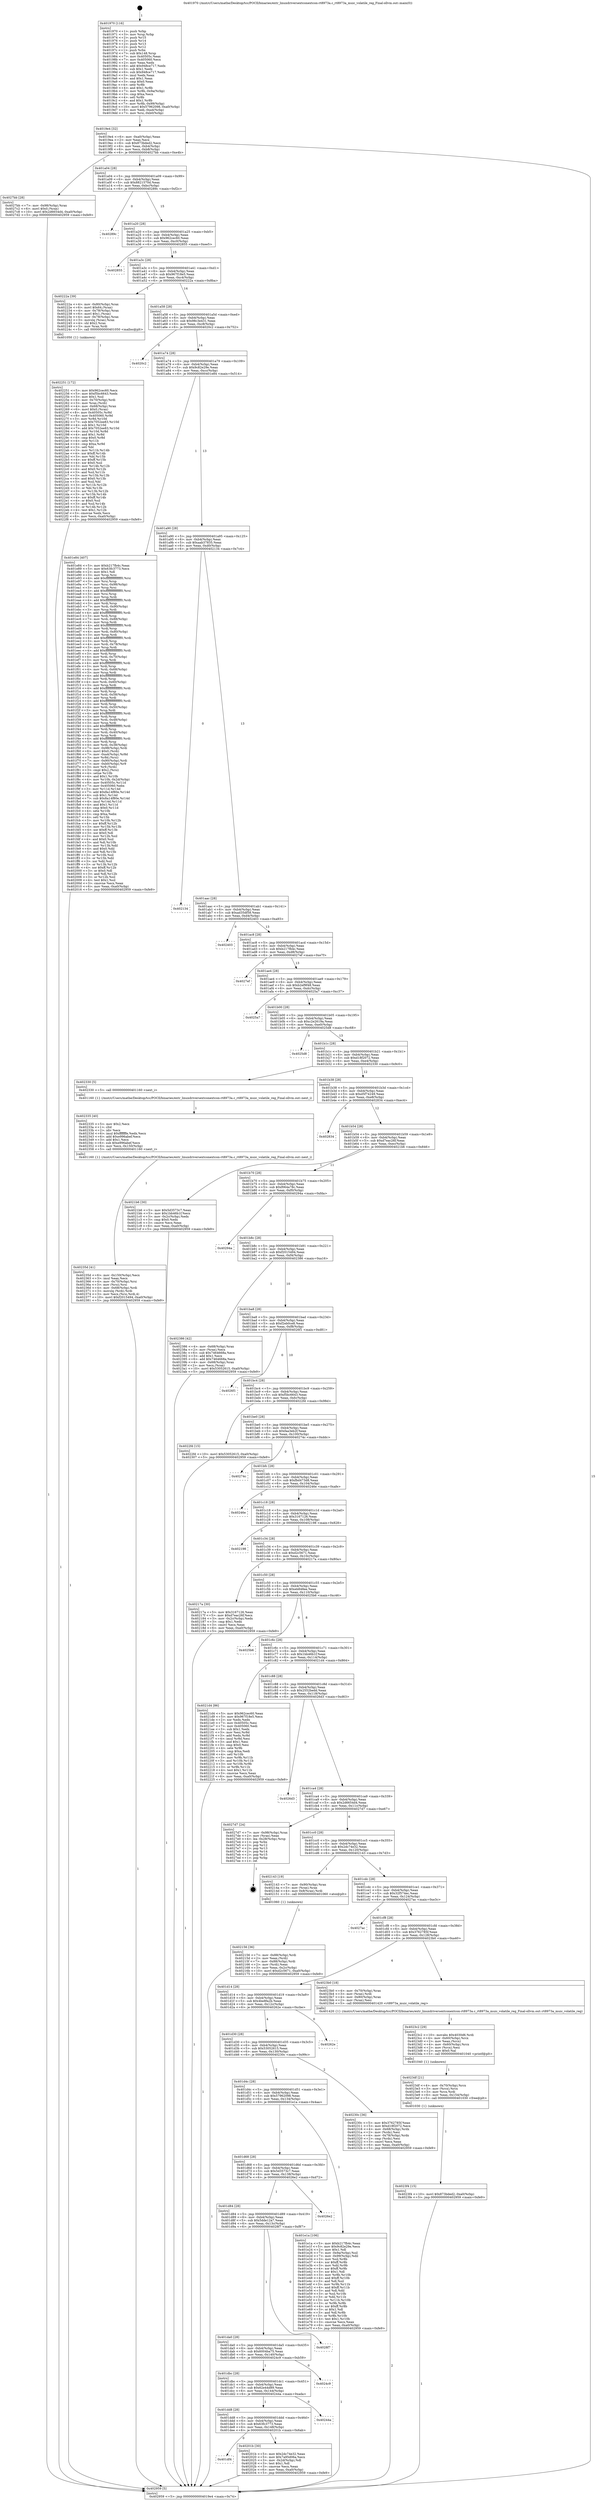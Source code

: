 digraph "0x401970" {
  label = "0x401970 (/mnt/c/Users/mathe/Desktop/tcc/POCII/binaries/extr_linuxdriversextconextcon-rt8973a.c_rt8973a_muic_volatile_reg_Final-ollvm.out::main(0))"
  labelloc = "t"
  node[shape=record]

  Entry [label="",width=0.3,height=0.3,shape=circle,fillcolor=black,style=filled]
  "0x4019e4" [label="{
     0x4019e4 [32]\l
     | [instrs]\l
     &nbsp;&nbsp;0x4019e4 \<+6\>: mov -0xa0(%rbp),%eax\l
     &nbsp;&nbsp;0x4019ea \<+2\>: mov %eax,%ecx\l
     &nbsp;&nbsp;0x4019ec \<+6\>: sub $0x873bded2,%ecx\l
     &nbsp;&nbsp;0x4019f2 \<+6\>: mov %eax,-0xb4(%rbp)\l
     &nbsp;&nbsp;0x4019f8 \<+6\>: mov %ecx,-0xb8(%rbp)\l
     &nbsp;&nbsp;0x4019fe \<+6\>: je 00000000004027bb \<main+0xe4b\>\l
  }"]
  "0x4027bb" [label="{
     0x4027bb [28]\l
     | [instrs]\l
     &nbsp;&nbsp;0x4027bb \<+7\>: mov -0x98(%rbp),%rax\l
     &nbsp;&nbsp;0x4027c2 \<+6\>: movl $0x0,(%rax)\l
     &nbsp;&nbsp;0x4027c8 \<+10\>: movl $0x2d6654d4,-0xa0(%rbp)\l
     &nbsp;&nbsp;0x4027d2 \<+5\>: jmp 0000000000402959 \<main+0xfe9\>\l
  }"]
  "0x401a04" [label="{
     0x401a04 [28]\l
     | [instrs]\l
     &nbsp;&nbsp;0x401a04 \<+5\>: jmp 0000000000401a09 \<main+0x99\>\l
     &nbsp;&nbsp;0x401a09 \<+6\>: mov -0xb4(%rbp),%eax\l
     &nbsp;&nbsp;0x401a0f \<+5\>: sub $0x8821570d,%eax\l
     &nbsp;&nbsp;0x401a14 \<+6\>: mov %eax,-0xbc(%rbp)\l
     &nbsp;&nbsp;0x401a1a \<+6\>: je 000000000040289c \<main+0xf2c\>\l
  }"]
  Exit [label="",width=0.3,height=0.3,shape=circle,fillcolor=black,style=filled,peripheries=2]
  "0x40289c" [label="{
     0x40289c\l
  }", style=dashed]
  "0x401a20" [label="{
     0x401a20 [28]\l
     | [instrs]\l
     &nbsp;&nbsp;0x401a20 \<+5\>: jmp 0000000000401a25 \<main+0xb5\>\l
     &nbsp;&nbsp;0x401a25 \<+6\>: mov -0xb4(%rbp),%eax\l
     &nbsp;&nbsp;0x401a2b \<+5\>: sub $0x962cec60,%eax\l
     &nbsp;&nbsp;0x401a30 \<+6\>: mov %eax,-0xc0(%rbp)\l
     &nbsp;&nbsp;0x401a36 \<+6\>: je 0000000000402855 \<main+0xee5\>\l
  }"]
  "0x4023f4" [label="{
     0x4023f4 [15]\l
     | [instrs]\l
     &nbsp;&nbsp;0x4023f4 \<+10\>: movl $0x873bded2,-0xa0(%rbp)\l
     &nbsp;&nbsp;0x4023fe \<+5\>: jmp 0000000000402959 \<main+0xfe9\>\l
  }"]
  "0x402855" [label="{
     0x402855\l
  }", style=dashed]
  "0x401a3c" [label="{
     0x401a3c [28]\l
     | [instrs]\l
     &nbsp;&nbsp;0x401a3c \<+5\>: jmp 0000000000401a41 \<main+0xd1\>\l
     &nbsp;&nbsp;0x401a41 \<+6\>: mov -0xb4(%rbp),%eax\l
     &nbsp;&nbsp;0x401a47 \<+5\>: sub $0x967f18e5,%eax\l
     &nbsp;&nbsp;0x401a4c \<+6\>: mov %eax,-0xc4(%rbp)\l
     &nbsp;&nbsp;0x401a52 \<+6\>: je 000000000040222a \<main+0x8ba\>\l
  }"]
  "0x4023df" [label="{
     0x4023df [21]\l
     | [instrs]\l
     &nbsp;&nbsp;0x4023df \<+4\>: mov -0x70(%rbp),%rcx\l
     &nbsp;&nbsp;0x4023e3 \<+3\>: mov (%rcx),%rcx\l
     &nbsp;&nbsp;0x4023e6 \<+3\>: mov %rcx,%rdi\l
     &nbsp;&nbsp;0x4023e9 \<+6\>: mov %eax,-0x154(%rbp)\l
     &nbsp;&nbsp;0x4023ef \<+5\>: call 0000000000401030 \<free@plt\>\l
     | [calls]\l
     &nbsp;&nbsp;0x401030 \{1\} (unknown)\l
  }"]
  "0x40222a" [label="{
     0x40222a [39]\l
     | [instrs]\l
     &nbsp;&nbsp;0x40222a \<+4\>: mov -0x80(%rbp),%rax\l
     &nbsp;&nbsp;0x40222e \<+6\>: movl $0x64,(%rax)\l
     &nbsp;&nbsp;0x402234 \<+4\>: mov -0x78(%rbp),%rax\l
     &nbsp;&nbsp;0x402238 \<+6\>: movl $0x1,(%rax)\l
     &nbsp;&nbsp;0x40223e \<+4\>: mov -0x78(%rbp),%rax\l
     &nbsp;&nbsp;0x402242 \<+3\>: movslq (%rax),%rax\l
     &nbsp;&nbsp;0x402245 \<+4\>: shl $0x2,%rax\l
     &nbsp;&nbsp;0x402249 \<+3\>: mov %rax,%rdi\l
     &nbsp;&nbsp;0x40224c \<+5\>: call 0000000000401050 \<malloc@plt\>\l
     | [calls]\l
     &nbsp;&nbsp;0x401050 \{1\} (unknown)\l
  }"]
  "0x401a58" [label="{
     0x401a58 [28]\l
     | [instrs]\l
     &nbsp;&nbsp;0x401a58 \<+5\>: jmp 0000000000401a5d \<main+0xed\>\l
     &nbsp;&nbsp;0x401a5d \<+6\>: mov -0xb4(%rbp),%eax\l
     &nbsp;&nbsp;0x401a63 \<+5\>: sub $0x98c3e431,%eax\l
     &nbsp;&nbsp;0x401a68 \<+6\>: mov %eax,-0xc8(%rbp)\l
     &nbsp;&nbsp;0x401a6e \<+6\>: je 00000000004020c2 \<main+0x752\>\l
  }"]
  "0x4023c2" [label="{
     0x4023c2 [29]\l
     | [instrs]\l
     &nbsp;&nbsp;0x4023c2 \<+10\>: movabs $0x4030d6,%rdi\l
     &nbsp;&nbsp;0x4023cc \<+4\>: mov -0x60(%rbp),%rcx\l
     &nbsp;&nbsp;0x4023d0 \<+2\>: mov %eax,(%rcx)\l
     &nbsp;&nbsp;0x4023d2 \<+4\>: mov -0x60(%rbp),%rcx\l
     &nbsp;&nbsp;0x4023d6 \<+2\>: mov (%rcx),%esi\l
     &nbsp;&nbsp;0x4023d8 \<+2\>: mov $0x0,%al\l
     &nbsp;&nbsp;0x4023da \<+5\>: call 0000000000401040 \<printf@plt\>\l
     | [calls]\l
     &nbsp;&nbsp;0x401040 \{1\} (unknown)\l
  }"]
  "0x4020c2" [label="{
     0x4020c2\l
  }", style=dashed]
  "0x401a74" [label="{
     0x401a74 [28]\l
     | [instrs]\l
     &nbsp;&nbsp;0x401a74 \<+5\>: jmp 0000000000401a79 \<main+0x109\>\l
     &nbsp;&nbsp;0x401a79 \<+6\>: mov -0xb4(%rbp),%eax\l
     &nbsp;&nbsp;0x401a7f \<+5\>: sub $0x9c82e29e,%eax\l
     &nbsp;&nbsp;0x401a84 \<+6\>: mov %eax,-0xcc(%rbp)\l
     &nbsp;&nbsp;0x401a8a \<+6\>: je 0000000000401e84 \<main+0x514\>\l
  }"]
  "0x40235d" [label="{
     0x40235d [41]\l
     | [instrs]\l
     &nbsp;&nbsp;0x40235d \<+6\>: mov -0x150(%rbp),%ecx\l
     &nbsp;&nbsp;0x402363 \<+3\>: imul %eax,%ecx\l
     &nbsp;&nbsp;0x402366 \<+4\>: mov -0x70(%rbp),%rsi\l
     &nbsp;&nbsp;0x40236a \<+3\>: mov (%rsi),%rsi\l
     &nbsp;&nbsp;0x40236d \<+4\>: mov -0x68(%rbp),%rdi\l
     &nbsp;&nbsp;0x402371 \<+3\>: movslq (%rdi),%rdi\l
     &nbsp;&nbsp;0x402374 \<+3\>: mov %ecx,(%rsi,%rdi,4)\l
     &nbsp;&nbsp;0x402377 \<+10\>: movl $0xf2015494,-0xa0(%rbp)\l
     &nbsp;&nbsp;0x402381 \<+5\>: jmp 0000000000402959 \<main+0xfe9\>\l
  }"]
  "0x401e84" [label="{
     0x401e84 [407]\l
     | [instrs]\l
     &nbsp;&nbsp;0x401e84 \<+5\>: mov $0xb217fb4c,%eax\l
     &nbsp;&nbsp;0x401e89 \<+5\>: mov $0x63fc3773,%ecx\l
     &nbsp;&nbsp;0x401e8e \<+2\>: mov $0x1,%dl\l
     &nbsp;&nbsp;0x401e90 \<+3\>: mov %rsp,%rsi\l
     &nbsp;&nbsp;0x401e93 \<+4\>: add $0xfffffffffffffff0,%rsi\l
     &nbsp;&nbsp;0x401e97 \<+3\>: mov %rsi,%rsp\l
     &nbsp;&nbsp;0x401e9a \<+7\>: mov %rsi,-0x98(%rbp)\l
     &nbsp;&nbsp;0x401ea1 \<+3\>: mov %rsp,%rsi\l
     &nbsp;&nbsp;0x401ea4 \<+4\>: add $0xfffffffffffffff0,%rsi\l
     &nbsp;&nbsp;0x401ea8 \<+3\>: mov %rsi,%rsp\l
     &nbsp;&nbsp;0x401eab \<+3\>: mov %rsp,%rdi\l
     &nbsp;&nbsp;0x401eae \<+4\>: add $0xfffffffffffffff0,%rdi\l
     &nbsp;&nbsp;0x401eb2 \<+3\>: mov %rdi,%rsp\l
     &nbsp;&nbsp;0x401eb5 \<+7\>: mov %rdi,-0x90(%rbp)\l
     &nbsp;&nbsp;0x401ebc \<+3\>: mov %rsp,%rdi\l
     &nbsp;&nbsp;0x401ebf \<+4\>: add $0xfffffffffffffff0,%rdi\l
     &nbsp;&nbsp;0x401ec3 \<+3\>: mov %rdi,%rsp\l
     &nbsp;&nbsp;0x401ec6 \<+7\>: mov %rdi,-0x88(%rbp)\l
     &nbsp;&nbsp;0x401ecd \<+3\>: mov %rsp,%rdi\l
     &nbsp;&nbsp;0x401ed0 \<+4\>: add $0xfffffffffffffff0,%rdi\l
     &nbsp;&nbsp;0x401ed4 \<+3\>: mov %rdi,%rsp\l
     &nbsp;&nbsp;0x401ed7 \<+4\>: mov %rdi,-0x80(%rbp)\l
     &nbsp;&nbsp;0x401edb \<+3\>: mov %rsp,%rdi\l
     &nbsp;&nbsp;0x401ede \<+4\>: add $0xfffffffffffffff0,%rdi\l
     &nbsp;&nbsp;0x401ee2 \<+3\>: mov %rdi,%rsp\l
     &nbsp;&nbsp;0x401ee5 \<+4\>: mov %rdi,-0x78(%rbp)\l
     &nbsp;&nbsp;0x401ee9 \<+3\>: mov %rsp,%rdi\l
     &nbsp;&nbsp;0x401eec \<+4\>: add $0xfffffffffffffff0,%rdi\l
     &nbsp;&nbsp;0x401ef0 \<+3\>: mov %rdi,%rsp\l
     &nbsp;&nbsp;0x401ef3 \<+4\>: mov %rdi,-0x70(%rbp)\l
     &nbsp;&nbsp;0x401ef7 \<+3\>: mov %rsp,%rdi\l
     &nbsp;&nbsp;0x401efa \<+4\>: add $0xfffffffffffffff0,%rdi\l
     &nbsp;&nbsp;0x401efe \<+3\>: mov %rdi,%rsp\l
     &nbsp;&nbsp;0x401f01 \<+4\>: mov %rdi,-0x68(%rbp)\l
     &nbsp;&nbsp;0x401f05 \<+3\>: mov %rsp,%rdi\l
     &nbsp;&nbsp;0x401f08 \<+4\>: add $0xfffffffffffffff0,%rdi\l
     &nbsp;&nbsp;0x401f0c \<+3\>: mov %rdi,%rsp\l
     &nbsp;&nbsp;0x401f0f \<+4\>: mov %rdi,-0x60(%rbp)\l
     &nbsp;&nbsp;0x401f13 \<+3\>: mov %rsp,%rdi\l
     &nbsp;&nbsp;0x401f16 \<+4\>: add $0xfffffffffffffff0,%rdi\l
     &nbsp;&nbsp;0x401f1a \<+3\>: mov %rdi,%rsp\l
     &nbsp;&nbsp;0x401f1d \<+4\>: mov %rdi,-0x58(%rbp)\l
     &nbsp;&nbsp;0x401f21 \<+3\>: mov %rsp,%rdi\l
     &nbsp;&nbsp;0x401f24 \<+4\>: add $0xfffffffffffffff0,%rdi\l
     &nbsp;&nbsp;0x401f28 \<+3\>: mov %rdi,%rsp\l
     &nbsp;&nbsp;0x401f2b \<+4\>: mov %rdi,-0x50(%rbp)\l
     &nbsp;&nbsp;0x401f2f \<+3\>: mov %rsp,%rdi\l
     &nbsp;&nbsp;0x401f32 \<+4\>: add $0xfffffffffffffff0,%rdi\l
     &nbsp;&nbsp;0x401f36 \<+3\>: mov %rdi,%rsp\l
     &nbsp;&nbsp;0x401f39 \<+4\>: mov %rdi,-0x48(%rbp)\l
     &nbsp;&nbsp;0x401f3d \<+3\>: mov %rsp,%rdi\l
     &nbsp;&nbsp;0x401f40 \<+4\>: add $0xfffffffffffffff0,%rdi\l
     &nbsp;&nbsp;0x401f44 \<+3\>: mov %rdi,%rsp\l
     &nbsp;&nbsp;0x401f47 \<+4\>: mov %rdi,-0x40(%rbp)\l
     &nbsp;&nbsp;0x401f4b \<+3\>: mov %rsp,%rdi\l
     &nbsp;&nbsp;0x401f4e \<+4\>: add $0xfffffffffffffff0,%rdi\l
     &nbsp;&nbsp;0x401f52 \<+3\>: mov %rdi,%rsp\l
     &nbsp;&nbsp;0x401f55 \<+4\>: mov %rdi,-0x38(%rbp)\l
     &nbsp;&nbsp;0x401f59 \<+7\>: mov -0x98(%rbp),%rdi\l
     &nbsp;&nbsp;0x401f60 \<+6\>: movl $0x0,(%rdi)\l
     &nbsp;&nbsp;0x401f66 \<+7\>: mov -0xa4(%rbp),%r8d\l
     &nbsp;&nbsp;0x401f6d \<+3\>: mov %r8d,(%rsi)\l
     &nbsp;&nbsp;0x401f70 \<+7\>: mov -0x90(%rbp),%rdi\l
     &nbsp;&nbsp;0x401f77 \<+7\>: mov -0xb0(%rbp),%r9\l
     &nbsp;&nbsp;0x401f7e \<+3\>: mov %r9,(%rdi)\l
     &nbsp;&nbsp;0x401f81 \<+3\>: cmpl $0x2,(%rsi)\l
     &nbsp;&nbsp;0x401f84 \<+4\>: setne %r10b\l
     &nbsp;&nbsp;0x401f88 \<+4\>: and $0x1,%r10b\l
     &nbsp;&nbsp;0x401f8c \<+4\>: mov %r10b,-0x2d(%rbp)\l
     &nbsp;&nbsp;0x401f90 \<+8\>: mov 0x40505c,%r11d\l
     &nbsp;&nbsp;0x401f98 \<+7\>: mov 0x405060,%ebx\l
     &nbsp;&nbsp;0x401f9f \<+3\>: mov %r11d,%r14d\l
     &nbsp;&nbsp;0x401fa2 \<+7\>: add $0x8a14f80e,%r14d\l
     &nbsp;&nbsp;0x401fa9 \<+4\>: sub $0x1,%r14d\l
     &nbsp;&nbsp;0x401fad \<+7\>: sub $0x8a14f80e,%r14d\l
     &nbsp;&nbsp;0x401fb4 \<+4\>: imul %r14d,%r11d\l
     &nbsp;&nbsp;0x401fb8 \<+4\>: and $0x1,%r11d\l
     &nbsp;&nbsp;0x401fbc \<+4\>: cmp $0x0,%r11d\l
     &nbsp;&nbsp;0x401fc0 \<+4\>: sete %r10b\l
     &nbsp;&nbsp;0x401fc4 \<+3\>: cmp $0xa,%ebx\l
     &nbsp;&nbsp;0x401fc7 \<+4\>: setl %r15b\l
     &nbsp;&nbsp;0x401fcb \<+3\>: mov %r10b,%r12b\l
     &nbsp;&nbsp;0x401fce \<+4\>: xor $0xff,%r12b\l
     &nbsp;&nbsp;0x401fd2 \<+3\>: mov %r15b,%r13b\l
     &nbsp;&nbsp;0x401fd5 \<+4\>: xor $0xff,%r13b\l
     &nbsp;&nbsp;0x401fd9 \<+3\>: xor $0x0,%dl\l
     &nbsp;&nbsp;0x401fdc \<+3\>: mov %r12b,%sil\l
     &nbsp;&nbsp;0x401fdf \<+4\>: and $0x0,%sil\l
     &nbsp;&nbsp;0x401fe3 \<+3\>: and %dl,%r10b\l
     &nbsp;&nbsp;0x401fe6 \<+3\>: mov %r13b,%dil\l
     &nbsp;&nbsp;0x401fe9 \<+4\>: and $0x0,%dil\l
     &nbsp;&nbsp;0x401fed \<+3\>: and %dl,%r15b\l
     &nbsp;&nbsp;0x401ff0 \<+3\>: or %r10b,%sil\l
     &nbsp;&nbsp;0x401ff3 \<+3\>: or %r15b,%dil\l
     &nbsp;&nbsp;0x401ff6 \<+3\>: xor %dil,%sil\l
     &nbsp;&nbsp;0x401ff9 \<+3\>: or %r13b,%r12b\l
     &nbsp;&nbsp;0x401ffc \<+4\>: xor $0xff,%r12b\l
     &nbsp;&nbsp;0x402000 \<+3\>: or $0x0,%dl\l
     &nbsp;&nbsp;0x402003 \<+3\>: and %dl,%r12b\l
     &nbsp;&nbsp;0x402006 \<+3\>: or %r12b,%sil\l
     &nbsp;&nbsp;0x402009 \<+4\>: test $0x1,%sil\l
     &nbsp;&nbsp;0x40200d \<+3\>: cmovne %ecx,%eax\l
     &nbsp;&nbsp;0x402010 \<+6\>: mov %eax,-0xa0(%rbp)\l
     &nbsp;&nbsp;0x402016 \<+5\>: jmp 0000000000402959 \<main+0xfe9\>\l
  }"]
  "0x401a90" [label="{
     0x401a90 [28]\l
     | [instrs]\l
     &nbsp;&nbsp;0x401a90 \<+5\>: jmp 0000000000401a95 \<main+0x125\>\l
     &nbsp;&nbsp;0x401a95 \<+6\>: mov -0xb4(%rbp),%eax\l
     &nbsp;&nbsp;0x401a9b \<+5\>: sub $0xaab37835,%eax\l
     &nbsp;&nbsp;0x401aa0 \<+6\>: mov %eax,-0xd0(%rbp)\l
     &nbsp;&nbsp;0x401aa6 \<+6\>: je 0000000000402134 \<main+0x7c4\>\l
  }"]
  "0x402335" [label="{
     0x402335 [40]\l
     | [instrs]\l
     &nbsp;&nbsp;0x402335 \<+5\>: mov $0x2,%ecx\l
     &nbsp;&nbsp;0x40233a \<+1\>: cltd\l
     &nbsp;&nbsp;0x40233b \<+2\>: idiv %ecx\l
     &nbsp;&nbsp;0x40233d \<+6\>: imul $0xfffffffe,%edx,%ecx\l
     &nbsp;&nbsp;0x402343 \<+6\>: add $0xe996abef,%ecx\l
     &nbsp;&nbsp;0x402349 \<+3\>: add $0x1,%ecx\l
     &nbsp;&nbsp;0x40234c \<+6\>: sub $0xe996abef,%ecx\l
     &nbsp;&nbsp;0x402352 \<+6\>: mov %ecx,-0x150(%rbp)\l
     &nbsp;&nbsp;0x402358 \<+5\>: call 0000000000401160 \<next_i\>\l
     | [calls]\l
     &nbsp;&nbsp;0x401160 \{1\} (/mnt/c/Users/mathe/Desktop/tcc/POCII/binaries/extr_linuxdriversextconextcon-rt8973a.c_rt8973a_muic_volatile_reg_Final-ollvm.out::next_i)\l
  }"]
  "0x402134" [label="{
     0x402134\l
  }", style=dashed]
  "0x401aac" [label="{
     0x401aac [28]\l
     | [instrs]\l
     &nbsp;&nbsp;0x401aac \<+5\>: jmp 0000000000401ab1 \<main+0x141\>\l
     &nbsp;&nbsp;0x401ab1 \<+6\>: mov -0xb4(%rbp),%eax\l
     &nbsp;&nbsp;0x401ab7 \<+5\>: sub $0xad35df58,%eax\l
     &nbsp;&nbsp;0x401abc \<+6\>: mov %eax,-0xd4(%rbp)\l
     &nbsp;&nbsp;0x401ac2 \<+6\>: je 0000000000402403 \<main+0xa93\>\l
  }"]
  "0x402251" [label="{
     0x402251 [172]\l
     | [instrs]\l
     &nbsp;&nbsp;0x402251 \<+5\>: mov $0x962cec60,%ecx\l
     &nbsp;&nbsp;0x402256 \<+5\>: mov $0xf5bc6643,%edx\l
     &nbsp;&nbsp;0x40225b \<+3\>: mov $0x1,%sil\l
     &nbsp;&nbsp;0x40225e \<+4\>: mov -0x70(%rbp),%rdi\l
     &nbsp;&nbsp;0x402262 \<+3\>: mov %rax,(%rdi)\l
     &nbsp;&nbsp;0x402265 \<+4\>: mov -0x68(%rbp),%rax\l
     &nbsp;&nbsp;0x402269 \<+6\>: movl $0x0,(%rax)\l
     &nbsp;&nbsp;0x40226f \<+8\>: mov 0x40505c,%r8d\l
     &nbsp;&nbsp;0x402277 \<+8\>: mov 0x405060,%r9d\l
     &nbsp;&nbsp;0x40227f \<+3\>: mov %r8d,%r10d\l
     &nbsp;&nbsp;0x402282 \<+7\>: sub $0x7052ee83,%r10d\l
     &nbsp;&nbsp;0x402289 \<+4\>: sub $0x1,%r10d\l
     &nbsp;&nbsp;0x40228d \<+7\>: add $0x7052ee83,%r10d\l
     &nbsp;&nbsp;0x402294 \<+4\>: imul %r10d,%r8d\l
     &nbsp;&nbsp;0x402298 \<+4\>: and $0x1,%r8d\l
     &nbsp;&nbsp;0x40229c \<+4\>: cmp $0x0,%r8d\l
     &nbsp;&nbsp;0x4022a0 \<+4\>: sete %r11b\l
     &nbsp;&nbsp;0x4022a4 \<+4\>: cmp $0xa,%r9d\l
     &nbsp;&nbsp;0x4022a8 \<+3\>: setl %bl\l
     &nbsp;&nbsp;0x4022ab \<+3\>: mov %r11b,%r14b\l
     &nbsp;&nbsp;0x4022ae \<+4\>: xor $0xff,%r14b\l
     &nbsp;&nbsp;0x4022b2 \<+3\>: mov %bl,%r15b\l
     &nbsp;&nbsp;0x4022b5 \<+4\>: xor $0xff,%r15b\l
     &nbsp;&nbsp;0x4022b9 \<+4\>: xor $0x0,%sil\l
     &nbsp;&nbsp;0x4022bd \<+3\>: mov %r14b,%r12b\l
     &nbsp;&nbsp;0x4022c0 \<+4\>: and $0x0,%r12b\l
     &nbsp;&nbsp;0x4022c4 \<+3\>: and %sil,%r11b\l
     &nbsp;&nbsp;0x4022c7 \<+3\>: mov %r15b,%r13b\l
     &nbsp;&nbsp;0x4022ca \<+4\>: and $0x0,%r13b\l
     &nbsp;&nbsp;0x4022ce \<+3\>: and %sil,%bl\l
     &nbsp;&nbsp;0x4022d1 \<+3\>: or %r11b,%r12b\l
     &nbsp;&nbsp;0x4022d4 \<+3\>: or %bl,%r13b\l
     &nbsp;&nbsp;0x4022d7 \<+3\>: xor %r13b,%r12b\l
     &nbsp;&nbsp;0x4022da \<+3\>: or %r15b,%r14b\l
     &nbsp;&nbsp;0x4022dd \<+4\>: xor $0xff,%r14b\l
     &nbsp;&nbsp;0x4022e1 \<+4\>: or $0x0,%sil\l
     &nbsp;&nbsp;0x4022e5 \<+3\>: and %sil,%r14b\l
     &nbsp;&nbsp;0x4022e8 \<+3\>: or %r14b,%r12b\l
     &nbsp;&nbsp;0x4022eb \<+4\>: test $0x1,%r12b\l
     &nbsp;&nbsp;0x4022ef \<+3\>: cmovne %edx,%ecx\l
     &nbsp;&nbsp;0x4022f2 \<+6\>: mov %ecx,-0xa0(%rbp)\l
     &nbsp;&nbsp;0x4022f8 \<+5\>: jmp 0000000000402959 \<main+0xfe9\>\l
  }"]
  "0x402403" [label="{
     0x402403\l
  }", style=dashed]
  "0x401ac8" [label="{
     0x401ac8 [28]\l
     | [instrs]\l
     &nbsp;&nbsp;0x401ac8 \<+5\>: jmp 0000000000401acd \<main+0x15d\>\l
     &nbsp;&nbsp;0x401acd \<+6\>: mov -0xb4(%rbp),%eax\l
     &nbsp;&nbsp;0x401ad3 \<+5\>: sub $0xb217fb4c,%eax\l
     &nbsp;&nbsp;0x401ad8 \<+6\>: mov %eax,-0xd8(%rbp)\l
     &nbsp;&nbsp;0x401ade \<+6\>: je 00000000004027ef \<main+0xe7f\>\l
  }"]
  "0x402156" [label="{
     0x402156 [36]\l
     | [instrs]\l
     &nbsp;&nbsp;0x402156 \<+7\>: mov -0x88(%rbp),%rdi\l
     &nbsp;&nbsp;0x40215d \<+2\>: mov %eax,(%rdi)\l
     &nbsp;&nbsp;0x40215f \<+7\>: mov -0x88(%rbp),%rdi\l
     &nbsp;&nbsp;0x402166 \<+2\>: mov (%rdi),%eax\l
     &nbsp;&nbsp;0x402168 \<+3\>: mov %eax,-0x2c(%rbp)\l
     &nbsp;&nbsp;0x40216b \<+10\>: movl $0xd2c5671,-0xa0(%rbp)\l
     &nbsp;&nbsp;0x402175 \<+5\>: jmp 0000000000402959 \<main+0xfe9\>\l
  }"]
  "0x4027ef" [label="{
     0x4027ef\l
  }", style=dashed]
  "0x401ae4" [label="{
     0x401ae4 [28]\l
     | [instrs]\l
     &nbsp;&nbsp;0x401ae4 \<+5\>: jmp 0000000000401ae9 \<main+0x179\>\l
     &nbsp;&nbsp;0x401ae9 \<+6\>: mov -0xb4(%rbp),%eax\l
     &nbsp;&nbsp;0x401aef \<+5\>: sub $0xb2ef9f48,%eax\l
     &nbsp;&nbsp;0x401af4 \<+6\>: mov %eax,-0xdc(%rbp)\l
     &nbsp;&nbsp;0x401afa \<+6\>: je 00000000004025a7 \<main+0xc37\>\l
  }"]
  "0x401df4" [label="{
     0x401df4\l
  }", style=dashed]
  "0x4025a7" [label="{
     0x4025a7\l
  }", style=dashed]
  "0x401b00" [label="{
     0x401b00 [28]\l
     | [instrs]\l
     &nbsp;&nbsp;0x401b00 \<+5\>: jmp 0000000000401b05 \<main+0x195\>\l
     &nbsp;&nbsp;0x401b05 \<+6\>: mov -0xb4(%rbp),%eax\l
     &nbsp;&nbsp;0x401b0b \<+5\>: sub $0xc2e2619a,%eax\l
     &nbsp;&nbsp;0x401b10 \<+6\>: mov %eax,-0xe0(%rbp)\l
     &nbsp;&nbsp;0x401b16 \<+6\>: je 00000000004025d8 \<main+0xc68\>\l
  }"]
  "0x40201b" [label="{
     0x40201b [30]\l
     | [instrs]\l
     &nbsp;&nbsp;0x40201b \<+5\>: mov $0x2dc74e32,%eax\l
     &nbsp;&nbsp;0x402020 \<+5\>: mov $0x7a95d06a,%ecx\l
     &nbsp;&nbsp;0x402025 \<+3\>: mov -0x2d(%rbp),%dl\l
     &nbsp;&nbsp;0x402028 \<+3\>: test $0x1,%dl\l
     &nbsp;&nbsp;0x40202b \<+3\>: cmovne %ecx,%eax\l
     &nbsp;&nbsp;0x40202e \<+6\>: mov %eax,-0xa0(%rbp)\l
     &nbsp;&nbsp;0x402034 \<+5\>: jmp 0000000000402959 \<main+0xfe9\>\l
  }"]
  "0x4025d8" [label="{
     0x4025d8\l
  }", style=dashed]
  "0x401b1c" [label="{
     0x401b1c [28]\l
     | [instrs]\l
     &nbsp;&nbsp;0x401b1c \<+5\>: jmp 0000000000401b21 \<main+0x1b1\>\l
     &nbsp;&nbsp;0x401b21 \<+6\>: mov -0xb4(%rbp),%eax\l
     &nbsp;&nbsp;0x401b27 \<+5\>: sub $0xd18f2072,%eax\l
     &nbsp;&nbsp;0x401b2c \<+6\>: mov %eax,-0xe4(%rbp)\l
     &nbsp;&nbsp;0x401b32 \<+6\>: je 0000000000402330 \<main+0x9c0\>\l
  }"]
  "0x401dd8" [label="{
     0x401dd8 [28]\l
     | [instrs]\l
     &nbsp;&nbsp;0x401dd8 \<+5\>: jmp 0000000000401ddd \<main+0x46d\>\l
     &nbsp;&nbsp;0x401ddd \<+6\>: mov -0xb4(%rbp),%eax\l
     &nbsp;&nbsp;0x401de3 \<+5\>: sub $0x63fc3773,%eax\l
     &nbsp;&nbsp;0x401de8 \<+6\>: mov %eax,-0x148(%rbp)\l
     &nbsp;&nbsp;0x401dee \<+6\>: je 000000000040201b \<main+0x6ab\>\l
  }"]
  "0x402330" [label="{
     0x402330 [5]\l
     | [instrs]\l
     &nbsp;&nbsp;0x402330 \<+5\>: call 0000000000401160 \<next_i\>\l
     | [calls]\l
     &nbsp;&nbsp;0x401160 \{1\} (/mnt/c/Users/mathe/Desktop/tcc/POCII/binaries/extr_linuxdriversextconextcon-rt8973a.c_rt8973a_muic_volatile_reg_Final-ollvm.out::next_i)\l
  }"]
  "0x401b38" [label="{
     0x401b38 [28]\l
     | [instrs]\l
     &nbsp;&nbsp;0x401b38 \<+5\>: jmp 0000000000401b3d \<main+0x1cd\>\l
     &nbsp;&nbsp;0x401b3d \<+6\>: mov -0xb4(%rbp),%eax\l
     &nbsp;&nbsp;0x401b43 \<+5\>: sub $0xd5f74249,%eax\l
     &nbsp;&nbsp;0x401b48 \<+6\>: mov %eax,-0xe8(%rbp)\l
     &nbsp;&nbsp;0x401b4e \<+6\>: je 0000000000402834 \<main+0xec4\>\l
  }"]
  "0x40244a" [label="{
     0x40244a\l
  }", style=dashed]
  "0x402834" [label="{
     0x402834\l
  }", style=dashed]
  "0x401b54" [label="{
     0x401b54 [28]\l
     | [instrs]\l
     &nbsp;&nbsp;0x401b54 \<+5\>: jmp 0000000000401b59 \<main+0x1e9\>\l
     &nbsp;&nbsp;0x401b59 \<+6\>: mov -0xb4(%rbp),%eax\l
     &nbsp;&nbsp;0x401b5f \<+5\>: sub $0xd7eac26f,%eax\l
     &nbsp;&nbsp;0x401b64 \<+6\>: mov %eax,-0xec(%rbp)\l
     &nbsp;&nbsp;0x401b6a \<+6\>: je 00000000004021b6 \<main+0x846\>\l
  }"]
  "0x401dbc" [label="{
     0x401dbc [28]\l
     | [instrs]\l
     &nbsp;&nbsp;0x401dbc \<+5\>: jmp 0000000000401dc1 \<main+0x451\>\l
     &nbsp;&nbsp;0x401dc1 \<+6\>: mov -0xb4(%rbp),%eax\l
     &nbsp;&nbsp;0x401dc7 \<+5\>: sub $0x62e44d89,%eax\l
     &nbsp;&nbsp;0x401dcc \<+6\>: mov %eax,-0x144(%rbp)\l
     &nbsp;&nbsp;0x401dd2 \<+6\>: je 000000000040244a \<main+0xada\>\l
  }"]
  "0x4021b6" [label="{
     0x4021b6 [30]\l
     | [instrs]\l
     &nbsp;&nbsp;0x4021b6 \<+5\>: mov $0x5d3573c7,%eax\l
     &nbsp;&nbsp;0x4021bb \<+5\>: mov $0x1bb46b1f,%ecx\l
     &nbsp;&nbsp;0x4021c0 \<+3\>: mov -0x2c(%rbp),%edx\l
     &nbsp;&nbsp;0x4021c3 \<+3\>: cmp $0x0,%edx\l
     &nbsp;&nbsp;0x4021c6 \<+3\>: cmove %ecx,%eax\l
     &nbsp;&nbsp;0x4021c9 \<+6\>: mov %eax,-0xa0(%rbp)\l
     &nbsp;&nbsp;0x4021cf \<+5\>: jmp 0000000000402959 \<main+0xfe9\>\l
  }"]
  "0x401b70" [label="{
     0x401b70 [28]\l
     | [instrs]\l
     &nbsp;&nbsp;0x401b70 \<+5\>: jmp 0000000000401b75 \<main+0x205\>\l
     &nbsp;&nbsp;0x401b75 \<+6\>: mov -0xb4(%rbp),%eax\l
     &nbsp;&nbsp;0x401b7b \<+5\>: sub $0xf064a78c,%eax\l
     &nbsp;&nbsp;0x401b80 \<+6\>: mov %eax,-0xf0(%rbp)\l
     &nbsp;&nbsp;0x401b86 \<+6\>: je 000000000040294a \<main+0xfda\>\l
  }"]
  "0x4024c9" [label="{
     0x4024c9\l
  }", style=dashed]
  "0x40294a" [label="{
     0x40294a\l
  }", style=dashed]
  "0x401b8c" [label="{
     0x401b8c [28]\l
     | [instrs]\l
     &nbsp;&nbsp;0x401b8c \<+5\>: jmp 0000000000401b91 \<main+0x221\>\l
     &nbsp;&nbsp;0x401b91 \<+6\>: mov -0xb4(%rbp),%eax\l
     &nbsp;&nbsp;0x401b97 \<+5\>: sub $0xf2015494,%eax\l
     &nbsp;&nbsp;0x401b9c \<+6\>: mov %eax,-0xf4(%rbp)\l
     &nbsp;&nbsp;0x401ba2 \<+6\>: je 0000000000402386 \<main+0xa16\>\l
  }"]
  "0x401da0" [label="{
     0x401da0 [28]\l
     | [instrs]\l
     &nbsp;&nbsp;0x401da0 \<+5\>: jmp 0000000000401da5 \<main+0x435\>\l
     &nbsp;&nbsp;0x401da5 \<+6\>: mov -0xb4(%rbp),%eax\l
     &nbsp;&nbsp;0x401dab \<+5\>: sub $0x6004ba75,%eax\l
     &nbsp;&nbsp;0x401db0 \<+6\>: mov %eax,-0x140(%rbp)\l
     &nbsp;&nbsp;0x401db6 \<+6\>: je 00000000004024c9 \<main+0xb59\>\l
  }"]
  "0x402386" [label="{
     0x402386 [42]\l
     | [instrs]\l
     &nbsp;&nbsp;0x402386 \<+4\>: mov -0x68(%rbp),%rax\l
     &nbsp;&nbsp;0x40238a \<+2\>: mov (%rax),%ecx\l
     &nbsp;&nbsp;0x40238c \<+6\>: sub $0x7464668a,%ecx\l
     &nbsp;&nbsp;0x402392 \<+3\>: add $0x1,%ecx\l
     &nbsp;&nbsp;0x402395 \<+6\>: add $0x7464668a,%ecx\l
     &nbsp;&nbsp;0x40239b \<+4\>: mov -0x68(%rbp),%rax\l
     &nbsp;&nbsp;0x40239f \<+2\>: mov %ecx,(%rax)\l
     &nbsp;&nbsp;0x4023a1 \<+10\>: movl $0x53052615,-0xa0(%rbp)\l
     &nbsp;&nbsp;0x4023ab \<+5\>: jmp 0000000000402959 \<main+0xfe9\>\l
  }"]
  "0x401ba8" [label="{
     0x401ba8 [28]\l
     | [instrs]\l
     &nbsp;&nbsp;0x401ba8 \<+5\>: jmp 0000000000401bad \<main+0x23d\>\l
     &nbsp;&nbsp;0x401bad \<+6\>: mov -0xb4(%rbp),%eax\l
     &nbsp;&nbsp;0x401bb3 \<+5\>: sub $0xf2eb0ce8,%eax\l
     &nbsp;&nbsp;0x401bb8 \<+6\>: mov %eax,-0xf8(%rbp)\l
     &nbsp;&nbsp;0x401bbe \<+6\>: je 00000000004026f1 \<main+0xd81\>\l
  }"]
  "0x4028f7" [label="{
     0x4028f7\l
  }", style=dashed]
  "0x4026f1" [label="{
     0x4026f1\l
  }", style=dashed]
  "0x401bc4" [label="{
     0x401bc4 [28]\l
     | [instrs]\l
     &nbsp;&nbsp;0x401bc4 \<+5\>: jmp 0000000000401bc9 \<main+0x259\>\l
     &nbsp;&nbsp;0x401bc9 \<+6\>: mov -0xb4(%rbp),%eax\l
     &nbsp;&nbsp;0x401bcf \<+5\>: sub $0xf5bc6643,%eax\l
     &nbsp;&nbsp;0x401bd4 \<+6\>: mov %eax,-0xfc(%rbp)\l
     &nbsp;&nbsp;0x401bda \<+6\>: je 00000000004022fd \<main+0x98d\>\l
  }"]
  "0x401d84" [label="{
     0x401d84 [28]\l
     | [instrs]\l
     &nbsp;&nbsp;0x401d84 \<+5\>: jmp 0000000000401d89 \<main+0x419\>\l
     &nbsp;&nbsp;0x401d89 \<+6\>: mov -0xb4(%rbp),%eax\l
     &nbsp;&nbsp;0x401d8f \<+5\>: sub $0x5dde12a7,%eax\l
     &nbsp;&nbsp;0x401d94 \<+6\>: mov %eax,-0x13c(%rbp)\l
     &nbsp;&nbsp;0x401d9a \<+6\>: je 00000000004028f7 \<main+0xf87\>\l
  }"]
  "0x4022fd" [label="{
     0x4022fd [15]\l
     | [instrs]\l
     &nbsp;&nbsp;0x4022fd \<+10\>: movl $0x53052615,-0xa0(%rbp)\l
     &nbsp;&nbsp;0x402307 \<+5\>: jmp 0000000000402959 \<main+0xfe9\>\l
  }"]
  "0x401be0" [label="{
     0x401be0 [28]\l
     | [instrs]\l
     &nbsp;&nbsp;0x401be0 \<+5\>: jmp 0000000000401be5 \<main+0x275\>\l
     &nbsp;&nbsp;0x401be5 \<+6\>: mov -0xb4(%rbp),%eax\l
     &nbsp;&nbsp;0x401beb \<+5\>: sub $0xfaa3eb2f,%eax\l
     &nbsp;&nbsp;0x401bf0 \<+6\>: mov %eax,-0x100(%rbp)\l
     &nbsp;&nbsp;0x401bf6 \<+6\>: je 000000000040274c \<main+0xddc\>\l
  }"]
  "0x4026e2" [label="{
     0x4026e2\l
  }", style=dashed]
  "0x40274c" [label="{
     0x40274c\l
  }", style=dashed]
  "0x401bfc" [label="{
     0x401bfc [28]\l
     | [instrs]\l
     &nbsp;&nbsp;0x401bfc \<+5\>: jmp 0000000000401c01 \<main+0x291\>\l
     &nbsp;&nbsp;0x401c01 \<+6\>: mov -0xb4(%rbp),%eax\l
     &nbsp;&nbsp;0x401c07 \<+5\>: sub $0xfbd473d8,%eax\l
     &nbsp;&nbsp;0x401c0c \<+6\>: mov %eax,-0x104(%rbp)\l
     &nbsp;&nbsp;0x401c12 \<+6\>: je 000000000040246e \<main+0xafe\>\l
  }"]
  "0x401970" [label="{
     0x401970 [116]\l
     | [instrs]\l
     &nbsp;&nbsp;0x401970 \<+1\>: push %rbp\l
     &nbsp;&nbsp;0x401971 \<+3\>: mov %rsp,%rbp\l
     &nbsp;&nbsp;0x401974 \<+2\>: push %r15\l
     &nbsp;&nbsp;0x401976 \<+2\>: push %r14\l
     &nbsp;&nbsp;0x401978 \<+2\>: push %r13\l
     &nbsp;&nbsp;0x40197a \<+2\>: push %r12\l
     &nbsp;&nbsp;0x40197c \<+1\>: push %rbx\l
     &nbsp;&nbsp;0x40197d \<+7\>: sub $0x148,%rsp\l
     &nbsp;&nbsp;0x401984 \<+7\>: mov 0x40505c,%eax\l
     &nbsp;&nbsp;0x40198b \<+7\>: mov 0x405060,%ecx\l
     &nbsp;&nbsp;0x401992 \<+2\>: mov %eax,%edx\l
     &nbsp;&nbsp;0x401994 \<+6\>: add $0x948ce717,%edx\l
     &nbsp;&nbsp;0x40199a \<+3\>: sub $0x1,%edx\l
     &nbsp;&nbsp;0x40199d \<+6\>: sub $0x948ce717,%edx\l
     &nbsp;&nbsp;0x4019a3 \<+3\>: imul %edx,%eax\l
     &nbsp;&nbsp;0x4019a6 \<+3\>: and $0x1,%eax\l
     &nbsp;&nbsp;0x4019a9 \<+3\>: cmp $0x0,%eax\l
     &nbsp;&nbsp;0x4019ac \<+4\>: sete %r8b\l
     &nbsp;&nbsp;0x4019b0 \<+4\>: and $0x1,%r8b\l
     &nbsp;&nbsp;0x4019b4 \<+7\>: mov %r8b,-0x9a(%rbp)\l
     &nbsp;&nbsp;0x4019bb \<+3\>: cmp $0xa,%ecx\l
     &nbsp;&nbsp;0x4019be \<+4\>: setl %r8b\l
     &nbsp;&nbsp;0x4019c2 \<+4\>: and $0x1,%r8b\l
     &nbsp;&nbsp;0x4019c6 \<+7\>: mov %r8b,-0x99(%rbp)\l
     &nbsp;&nbsp;0x4019cd \<+10\>: movl $0x57962098,-0xa0(%rbp)\l
     &nbsp;&nbsp;0x4019d7 \<+6\>: mov %edi,-0xa4(%rbp)\l
     &nbsp;&nbsp;0x4019dd \<+7\>: mov %rsi,-0xb0(%rbp)\l
  }"]
  "0x40246e" [label="{
     0x40246e\l
  }", style=dashed]
  "0x401c18" [label="{
     0x401c18 [28]\l
     | [instrs]\l
     &nbsp;&nbsp;0x401c18 \<+5\>: jmp 0000000000401c1d \<main+0x2ad\>\l
     &nbsp;&nbsp;0x401c1d \<+6\>: mov -0xb4(%rbp),%eax\l
     &nbsp;&nbsp;0x401c23 \<+5\>: sub $0x3167126,%eax\l
     &nbsp;&nbsp;0x401c28 \<+6\>: mov %eax,-0x108(%rbp)\l
     &nbsp;&nbsp;0x401c2e \<+6\>: je 0000000000402198 \<main+0x828\>\l
  }"]
  "0x402959" [label="{
     0x402959 [5]\l
     | [instrs]\l
     &nbsp;&nbsp;0x402959 \<+5\>: jmp 00000000004019e4 \<main+0x74\>\l
  }"]
  "0x402198" [label="{
     0x402198\l
  }", style=dashed]
  "0x401c34" [label="{
     0x401c34 [28]\l
     | [instrs]\l
     &nbsp;&nbsp;0x401c34 \<+5\>: jmp 0000000000401c39 \<main+0x2c9\>\l
     &nbsp;&nbsp;0x401c39 \<+6\>: mov -0xb4(%rbp),%eax\l
     &nbsp;&nbsp;0x401c3f \<+5\>: sub $0xd2c5671,%eax\l
     &nbsp;&nbsp;0x401c44 \<+6\>: mov %eax,-0x10c(%rbp)\l
     &nbsp;&nbsp;0x401c4a \<+6\>: je 000000000040217a \<main+0x80a\>\l
  }"]
  "0x401d68" [label="{
     0x401d68 [28]\l
     | [instrs]\l
     &nbsp;&nbsp;0x401d68 \<+5\>: jmp 0000000000401d6d \<main+0x3fd\>\l
     &nbsp;&nbsp;0x401d6d \<+6\>: mov -0xb4(%rbp),%eax\l
     &nbsp;&nbsp;0x401d73 \<+5\>: sub $0x5d3573c7,%eax\l
     &nbsp;&nbsp;0x401d78 \<+6\>: mov %eax,-0x138(%rbp)\l
     &nbsp;&nbsp;0x401d7e \<+6\>: je 00000000004026e2 \<main+0xd72\>\l
  }"]
  "0x40217a" [label="{
     0x40217a [30]\l
     | [instrs]\l
     &nbsp;&nbsp;0x40217a \<+5\>: mov $0x3167126,%eax\l
     &nbsp;&nbsp;0x40217f \<+5\>: mov $0xd7eac26f,%ecx\l
     &nbsp;&nbsp;0x402184 \<+3\>: mov -0x2c(%rbp),%edx\l
     &nbsp;&nbsp;0x402187 \<+3\>: cmp $0x1,%edx\l
     &nbsp;&nbsp;0x40218a \<+3\>: cmovl %ecx,%eax\l
     &nbsp;&nbsp;0x40218d \<+6\>: mov %eax,-0xa0(%rbp)\l
     &nbsp;&nbsp;0x402193 \<+5\>: jmp 0000000000402959 \<main+0xfe9\>\l
  }"]
  "0x401c50" [label="{
     0x401c50 [28]\l
     | [instrs]\l
     &nbsp;&nbsp;0x401c50 \<+5\>: jmp 0000000000401c55 \<main+0x2e5\>\l
     &nbsp;&nbsp;0x401c55 \<+6\>: mov -0xb4(%rbp),%eax\l
     &nbsp;&nbsp;0x401c5b \<+5\>: sub $0xeb848ee,%eax\l
     &nbsp;&nbsp;0x401c60 \<+6\>: mov %eax,-0x110(%rbp)\l
     &nbsp;&nbsp;0x401c66 \<+6\>: je 00000000004025b6 \<main+0xc46\>\l
  }"]
  "0x401e1a" [label="{
     0x401e1a [106]\l
     | [instrs]\l
     &nbsp;&nbsp;0x401e1a \<+5\>: mov $0xb217fb4c,%eax\l
     &nbsp;&nbsp;0x401e1f \<+5\>: mov $0x9c82e29e,%ecx\l
     &nbsp;&nbsp;0x401e24 \<+2\>: mov $0x1,%dl\l
     &nbsp;&nbsp;0x401e26 \<+7\>: mov -0x9a(%rbp),%sil\l
     &nbsp;&nbsp;0x401e2d \<+7\>: mov -0x99(%rbp),%dil\l
     &nbsp;&nbsp;0x401e34 \<+3\>: mov %sil,%r8b\l
     &nbsp;&nbsp;0x401e37 \<+4\>: xor $0xff,%r8b\l
     &nbsp;&nbsp;0x401e3b \<+3\>: mov %dil,%r9b\l
     &nbsp;&nbsp;0x401e3e \<+4\>: xor $0xff,%r9b\l
     &nbsp;&nbsp;0x401e42 \<+3\>: xor $0x1,%dl\l
     &nbsp;&nbsp;0x401e45 \<+3\>: mov %r8b,%r10b\l
     &nbsp;&nbsp;0x401e48 \<+4\>: and $0xff,%r10b\l
     &nbsp;&nbsp;0x401e4c \<+3\>: and %dl,%sil\l
     &nbsp;&nbsp;0x401e4f \<+3\>: mov %r9b,%r11b\l
     &nbsp;&nbsp;0x401e52 \<+4\>: and $0xff,%r11b\l
     &nbsp;&nbsp;0x401e56 \<+3\>: and %dl,%dil\l
     &nbsp;&nbsp;0x401e59 \<+3\>: or %sil,%r10b\l
     &nbsp;&nbsp;0x401e5c \<+3\>: or %dil,%r11b\l
     &nbsp;&nbsp;0x401e5f \<+3\>: xor %r11b,%r10b\l
     &nbsp;&nbsp;0x401e62 \<+3\>: or %r9b,%r8b\l
     &nbsp;&nbsp;0x401e65 \<+4\>: xor $0xff,%r8b\l
     &nbsp;&nbsp;0x401e69 \<+3\>: or $0x1,%dl\l
     &nbsp;&nbsp;0x401e6c \<+3\>: and %dl,%r8b\l
     &nbsp;&nbsp;0x401e6f \<+3\>: or %r8b,%r10b\l
     &nbsp;&nbsp;0x401e72 \<+4\>: test $0x1,%r10b\l
     &nbsp;&nbsp;0x401e76 \<+3\>: cmovne %ecx,%eax\l
     &nbsp;&nbsp;0x401e79 \<+6\>: mov %eax,-0xa0(%rbp)\l
     &nbsp;&nbsp;0x401e7f \<+5\>: jmp 0000000000402959 \<main+0xfe9\>\l
  }"]
  "0x4025b6" [label="{
     0x4025b6\l
  }", style=dashed]
  "0x401c6c" [label="{
     0x401c6c [28]\l
     | [instrs]\l
     &nbsp;&nbsp;0x401c6c \<+5\>: jmp 0000000000401c71 \<main+0x301\>\l
     &nbsp;&nbsp;0x401c71 \<+6\>: mov -0xb4(%rbp),%eax\l
     &nbsp;&nbsp;0x401c77 \<+5\>: sub $0x1bb46b1f,%eax\l
     &nbsp;&nbsp;0x401c7c \<+6\>: mov %eax,-0x114(%rbp)\l
     &nbsp;&nbsp;0x401c82 \<+6\>: je 00000000004021d4 \<main+0x864\>\l
  }"]
  "0x401d4c" [label="{
     0x401d4c [28]\l
     | [instrs]\l
     &nbsp;&nbsp;0x401d4c \<+5\>: jmp 0000000000401d51 \<main+0x3e1\>\l
     &nbsp;&nbsp;0x401d51 \<+6\>: mov -0xb4(%rbp),%eax\l
     &nbsp;&nbsp;0x401d57 \<+5\>: sub $0x57962098,%eax\l
     &nbsp;&nbsp;0x401d5c \<+6\>: mov %eax,-0x134(%rbp)\l
     &nbsp;&nbsp;0x401d62 \<+6\>: je 0000000000401e1a \<main+0x4aa\>\l
  }"]
  "0x4021d4" [label="{
     0x4021d4 [86]\l
     | [instrs]\l
     &nbsp;&nbsp;0x4021d4 \<+5\>: mov $0x962cec60,%eax\l
     &nbsp;&nbsp;0x4021d9 \<+5\>: mov $0x967f18e5,%ecx\l
     &nbsp;&nbsp;0x4021de \<+2\>: xor %edx,%edx\l
     &nbsp;&nbsp;0x4021e0 \<+7\>: mov 0x40505c,%esi\l
     &nbsp;&nbsp;0x4021e7 \<+7\>: mov 0x405060,%edi\l
     &nbsp;&nbsp;0x4021ee \<+3\>: sub $0x1,%edx\l
     &nbsp;&nbsp;0x4021f1 \<+3\>: mov %esi,%r8d\l
     &nbsp;&nbsp;0x4021f4 \<+3\>: add %edx,%r8d\l
     &nbsp;&nbsp;0x4021f7 \<+4\>: imul %r8d,%esi\l
     &nbsp;&nbsp;0x4021fb \<+3\>: and $0x1,%esi\l
     &nbsp;&nbsp;0x4021fe \<+3\>: cmp $0x0,%esi\l
     &nbsp;&nbsp;0x402201 \<+4\>: sete %r9b\l
     &nbsp;&nbsp;0x402205 \<+3\>: cmp $0xa,%edi\l
     &nbsp;&nbsp;0x402208 \<+4\>: setl %r10b\l
     &nbsp;&nbsp;0x40220c \<+3\>: mov %r9b,%r11b\l
     &nbsp;&nbsp;0x40220f \<+3\>: and %r10b,%r11b\l
     &nbsp;&nbsp;0x402212 \<+3\>: xor %r10b,%r9b\l
     &nbsp;&nbsp;0x402215 \<+3\>: or %r9b,%r11b\l
     &nbsp;&nbsp;0x402218 \<+4\>: test $0x1,%r11b\l
     &nbsp;&nbsp;0x40221c \<+3\>: cmovne %ecx,%eax\l
     &nbsp;&nbsp;0x40221f \<+6\>: mov %eax,-0xa0(%rbp)\l
     &nbsp;&nbsp;0x402225 \<+5\>: jmp 0000000000402959 \<main+0xfe9\>\l
  }"]
  "0x401c88" [label="{
     0x401c88 [28]\l
     | [instrs]\l
     &nbsp;&nbsp;0x401c88 \<+5\>: jmp 0000000000401c8d \<main+0x31d\>\l
     &nbsp;&nbsp;0x401c8d \<+6\>: mov -0xb4(%rbp),%eax\l
     &nbsp;&nbsp;0x401c93 \<+5\>: sub $0x2552bedd,%eax\l
     &nbsp;&nbsp;0x401c98 \<+6\>: mov %eax,-0x118(%rbp)\l
     &nbsp;&nbsp;0x401c9e \<+6\>: je 00000000004026d3 \<main+0xd63\>\l
  }"]
  "0x40230c" [label="{
     0x40230c [36]\l
     | [instrs]\l
     &nbsp;&nbsp;0x40230c \<+5\>: mov $0x3762785f,%eax\l
     &nbsp;&nbsp;0x402311 \<+5\>: mov $0xd18f2072,%ecx\l
     &nbsp;&nbsp;0x402316 \<+4\>: mov -0x68(%rbp),%rdx\l
     &nbsp;&nbsp;0x40231a \<+2\>: mov (%rdx),%esi\l
     &nbsp;&nbsp;0x40231c \<+4\>: mov -0x78(%rbp),%rdx\l
     &nbsp;&nbsp;0x402320 \<+2\>: cmp (%rdx),%esi\l
     &nbsp;&nbsp;0x402322 \<+3\>: cmovl %ecx,%eax\l
     &nbsp;&nbsp;0x402325 \<+6\>: mov %eax,-0xa0(%rbp)\l
     &nbsp;&nbsp;0x40232b \<+5\>: jmp 0000000000402959 \<main+0xfe9\>\l
  }"]
  "0x4026d3" [label="{
     0x4026d3\l
  }", style=dashed]
  "0x401ca4" [label="{
     0x401ca4 [28]\l
     | [instrs]\l
     &nbsp;&nbsp;0x401ca4 \<+5\>: jmp 0000000000401ca9 \<main+0x339\>\l
     &nbsp;&nbsp;0x401ca9 \<+6\>: mov -0xb4(%rbp),%eax\l
     &nbsp;&nbsp;0x401caf \<+5\>: sub $0x2d6654d4,%eax\l
     &nbsp;&nbsp;0x401cb4 \<+6\>: mov %eax,-0x11c(%rbp)\l
     &nbsp;&nbsp;0x401cba \<+6\>: je 00000000004027d7 \<main+0xe67\>\l
  }"]
  "0x401d30" [label="{
     0x401d30 [28]\l
     | [instrs]\l
     &nbsp;&nbsp;0x401d30 \<+5\>: jmp 0000000000401d35 \<main+0x3c5\>\l
     &nbsp;&nbsp;0x401d35 \<+6\>: mov -0xb4(%rbp),%eax\l
     &nbsp;&nbsp;0x401d3b \<+5\>: sub $0x53052615,%eax\l
     &nbsp;&nbsp;0x401d40 \<+6\>: mov %eax,-0x130(%rbp)\l
     &nbsp;&nbsp;0x401d46 \<+6\>: je 000000000040230c \<main+0x99c\>\l
  }"]
  "0x4027d7" [label="{
     0x4027d7 [24]\l
     | [instrs]\l
     &nbsp;&nbsp;0x4027d7 \<+7\>: mov -0x98(%rbp),%rax\l
     &nbsp;&nbsp;0x4027de \<+2\>: mov (%rax),%eax\l
     &nbsp;&nbsp;0x4027e0 \<+4\>: lea -0x28(%rbp),%rsp\l
     &nbsp;&nbsp;0x4027e4 \<+1\>: pop %rbx\l
     &nbsp;&nbsp;0x4027e5 \<+2\>: pop %r12\l
     &nbsp;&nbsp;0x4027e7 \<+2\>: pop %r13\l
     &nbsp;&nbsp;0x4027e9 \<+2\>: pop %r14\l
     &nbsp;&nbsp;0x4027eb \<+2\>: pop %r15\l
     &nbsp;&nbsp;0x4027ed \<+1\>: pop %rbp\l
     &nbsp;&nbsp;0x4027ee \<+1\>: ret\l
  }"]
  "0x401cc0" [label="{
     0x401cc0 [28]\l
     | [instrs]\l
     &nbsp;&nbsp;0x401cc0 \<+5\>: jmp 0000000000401cc5 \<main+0x355\>\l
     &nbsp;&nbsp;0x401cc5 \<+6\>: mov -0xb4(%rbp),%eax\l
     &nbsp;&nbsp;0x401ccb \<+5\>: sub $0x2dc74e32,%eax\l
     &nbsp;&nbsp;0x401cd0 \<+6\>: mov %eax,-0x120(%rbp)\l
     &nbsp;&nbsp;0x401cd6 \<+6\>: je 0000000000402143 \<main+0x7d3\>\l
  }"]
  "0x40262e" [label="{
     0x40262e\l
  }", style=dashed]
  "0x402143" [label="{
     0x402143 [19]\l
     | [instrs]\l
     &nbsp;&nbsp;0x402143 \<+7\>: mov -0x90(%rbp),%rax\l
     &nbsp;&nbsp;0x40214a \<+3\>: mov (%rax),%rax\l
     &nbsp;&nbsp;0x40214d \<+4\>: mov 0x8(%rax),%rdi\l
     &nbsp;&nbsp;0x402151 \<+5\>: call 0000000000401060 \<atoi@plt\>\l
     | [calls]\l
     &nbsp;&nbsp;0x401060 \{1\} (unknown)\l
  }"]
  "0x401cdc" [label="{
     0x401cdc [28]\l
     | [instrs]\l
     &nbsp;&nbsp;0x401cdc \<+5\>: jmp 0000000000401ce1 \<main+0x371\>\l
     &nbsp;&nbsp;0x401ce1 \<+6\>: mov -0xb4(%rbp),%eax\l
     &nbsp;&nbsp;0x401ce7 \<+5\>: sub $0x32f574ec,%eax\l
     &nbsp;&nbsp;0x401cec \<+6\>: mov %eax,-0x124(%rbp)\l
     &nbsp;&nbsp;0x401cf2 \<+6\>: je 00000000004027ac \<main+0xe3c\>\l
  }"]
  "0x401d14" [label="{
     0x401d14 [28]\l
     | [instrs]\l
     &nbsp;&nbsp;0x401d14 \<+5\>: jmp 0000000000401d19 \<main+0x3a9\>\l
     &nbsp;&nbsp;0x401d19 \<+6\>: mov -0xb4(%rbp),%eax\l
     &nbsp;&nbsp;0x401d1f \<+5\>: sub $0x4be8fa2b,%eax\l
     &nbsp;&nbsp;0x401d24 \<+6\>: mov %eax,-0x12c(%rbp)\l
     &nbsp;&nbsp;0x401d2a \<+6\>: je 000000000040262e \<main+0xcbe\>\l
  }"]
  "0x4027ac" [label="{
     0x4027ac\l
  }", style=dashed]
  "0x401cf8" [label="{
     0x401cf8 [28]\l
     | [instrs]\l
     &nbsp;&nbsp;0x401cf8 \<+5\>: jmp 0000000000401cfd \<main+0x38d\>\l
     &nbsp;&nbsp;0x401cfd \<+6\>: mov -0xb4(%rbp),%eax\l
     &nbsp;&nbsp;0x401d03 \<+5\>: sub $0x3762785f,%eax\l
     &nbsp;&nbsp;0x401d08 \<+6\>: mov %eax,-0x128(%rbp)\l
     &nbsp;&nbsp;0x401d0e \<+6\>: je 00000000004023b0 \<main+0xa40\>\l
  }"]
  "0x4023b0" [label="{
     0x4023b0 [18]\l
     | [instrs]\l
     &nbsp;&nbsp;0x4023b0 \<+4\>: mov -0x70(%rbp),%rax\l
     &nbsp;&nbsp;0x4023b4 \<+3\>: mov (%rax),%rdi\l
     &nbsp;&nbsp;0x4023b7 \<+4\>: mov -0x80(%rbp),%rax\l
     &nbsp;&nbsp;0x4023bb \<+2\>: mov (%rax),%esi\l
     &nbsp;&nbsp;0x4023bd \<+5\>: call 0000000000401420 \<rt8973a_muic_volatile_reg\>\l
     | [calls]\l
     &nbsp;&nbsp;0x401420 \{1\} (/mnt/c/Users/mathe/Desktop/tcc/POCII/binaries/extr_linuxdriversextconextcon-rt8973a.c_rt8973a_muic_volatile_reg_Final-ollvm.out::rt8973a_muic_volatile_reg)\l
  }"]
  Entry -> "0x401970" [label=" 1"]
  "0x4019e4" -> "0x4027bb" [label=" 1"]
  "0x4019e4" -> "0x401a04" [label=" 15"]
  "0x4027d7" -> Exit [label=" 1"]
  "0x401a04" -> "0x40289c" [label=" 0"]
  "0x401a04" -> "0x401a20" [label=" 15"]
  "0x4027bb" -> "0x402959" [label=" 1"]
  "0x401a20" -> "0x402855" [label=" 0"]
  "0x401a20" -> "0x401a3c" [label=" 15"]
  "0x4023f4" -> "0x402959" [label=" 1"]
  "0x401a3c" -> "0x40222a" [label=" 1"]
  "0x401a3c" -> "0x401a58" [label=" 14"]
  "0x4023df" -> "0x4023f4" [label=" 1"]
  "0x401a58" -> "0x4020c2" [label=" 0"]
  "0x401a58" -> "0x401a74" [label=" 14"]
  "0x4023c2" -> "0x4023df" [label=" 1"]
  "0x401a74" -> "0x401e84" [label=" 1"]
  "0x401a74" -> "0x401a90" [label=" 13"]
  "0x4023b0" -> "0x4023c2" [label=" 1"]
  "0x401a90" -> "0x402134" [label=" 0"]
  "0x401a90" -> "0x401aac" [label=" 13"]
  "0x402386" -> "0x402959" [label=" 1"]
  "0x401aac" -> "0x402403" [label=" 0"]
  "0x401aac" -> "0x401ac8" [label=" 13"]
  "0x40235d" -> "0x402959" [label=" 1"]
  "0x401ac8" -> "0x4027ef" [label=" 0"]
  "0x401ac8" -> "0x401ae4" [label=" 13"]
  "0x402335" -> "0x40235d" [label=" 1"]
  "0x401ae4" -> "0x4025a7" [label=" 0"]
  "0x401ae4" -> "0x401b00" [label=" 13"]
  "0x402330" -> "0x402335" [label=" 1"]
  "0x401b00" -> "0x4025d8" [label=" 0"]
  "0x401b00" -> "0x401b1c" [label=" 13"]
  "0x40230c" -> "0x402959" [label=" 2"]
  "0x401b1c" -> "0x402330" [label=" 1"]
  "0x401b1c" -> "0x401b38" [label=" 12"]
  "0x402251" -> "0x402959" [label=" 1"]
  "0x401b38" -> "0x402834" [label=" 0"]
  "0x401b38" -> "0x401b54" [label=" 12"]
  "0x40222a" -> "0x402251" [label=" 1"]
  "0x401b54" -> "0x4021b6" [label=" 1"]
  "0x401b54" -> "0x401b70" [label=" 11"]
  "0x4021b6" -> "0x402959" [label=" 1"]
  "0x401b70" -> "0x40294a" [label=" 0"]
  "0x401b70" -> "0x401b8c" [label=" 11"]
  "0x40217a" -> "0x402959" [label=" 1"]
  "0x401b8c" -> "0x402386" [label=" 1"]
  "0x401b8c" -> "0x401ba8" [label=" 10"]
  "0x402143" -> "0x402156" [label=" 1"]
  "0x401ba8" -> "0x4026f1" [label=" 0"]
  "0x401ba8" -> "0x401bc4" [label=" 10"]
  "0x40201b" -> "0x402959" [label=" 1"]
  "0x401bc4" -> "0x4022fd" [label=" 1"]
  "0x401bc4" -> "0x401be0" [label=" 9"]
  "0x401dd8" -> "0x40201b" [label=" 1"]
  "0x401be0" -> "0x40274c" [label=" 0"]
  "0x401be0" -> "0x401bfc" [label=" 9"]
  "0x4022fd" -> "0x402959" [label=" 1"]
  "0x401bfc" -> "0x40246e" [label=" 0"]
  "0x401bfc" -> "0x401c18" [label=" 9"]
  "0x4021d4" -> "0x402959" [label=" 1"]
  "0x401c18" -> "0x402198" [label=" 0"]
  "0x401c18" -> "0x401c34" [label=" 9"]
  "0x401da0" -> "0x401dbc" [label=" 1"]
  "0x401c34" -> "0x40217a" [label=" 1"]
  "0x401c34" -> "0x401c50" [label=" 8"]
  "0x401da0" -> "0x4024c9" [label=" 0"]
  "0x401c50" -> "0x4025b6" [label=" 0"]
  "0x401c50" -> "0x401c6c" [label=" 8"]
  "0x402156" -> "0x402959" [label=" 1"]
  "0x401c6c" -> "0x4021d4" [label=" 1"]
  "0x401c6c" -> "0x401c88" [label=" 7"]
  "0x401d84" -> "0x4028f7" [label=" 0"]
  "0x401c88" -> "0x4026d3" [label=" 0"]
  "0x401c88" -> "0x401ca4" [label=" 7"]
  "0x401dd8" -> "0x401df4" [label=" 0"]
  "0x401ca4" -> "0x4027d7" [label=" 1"]
  "0x401ca4" -> "0x401cc0" [label=" 6"]
  "0x401d68" -> "0x4026e2" [label=" 0"]
  "0x401cc0" -> "0x402143" [label=" 1"]
  "0x401cc0" -> "0x401cdc" [label=" 5"]
  "0x401dbc" -> "0x401dd8" [label=" 1"]
  "0x401cdc" -> "0x4027ac" [label=" 0"]
  "0x401cdc" -> "0x401cf8" [label=" 5"]
  "0x401dbc" -> "0x40244a" [label=" 0"]
  "0x401cf8" -> "0x4023b0" [label=" 1"]
  "0x401cf8" -> "0x401d14" [label=" 4"]
  "0x401e84" -> "0x402959" [label=" 1"]
  "0x401d14" -> "0x40262e" [label=" 0"]
  "0x401d14" -> "0x401d30" [label=" 4"]
  "0x401d68" -> "0x401d84" [label=" 1"]
  "0x401d30" -> "0x40230c" [label=" 2"]
  "0x401d30" -> "0x401d4c" [label=" 2"]
  "0x401d84" -> "0x401da0" [label=" 1"]
  "0x401d4c" -> "0x401e1a" [label=" 1"]
  "0x401d4c" -> "0x401d68" [label=" 1"]
  "0x401e1a" -> "0x402959" [label=" 1"]
  "0x401970" -> "0x4019e4" [label=" 1"]
  "0x402959" -> "0x4019e4" [label=" 15"]
}
